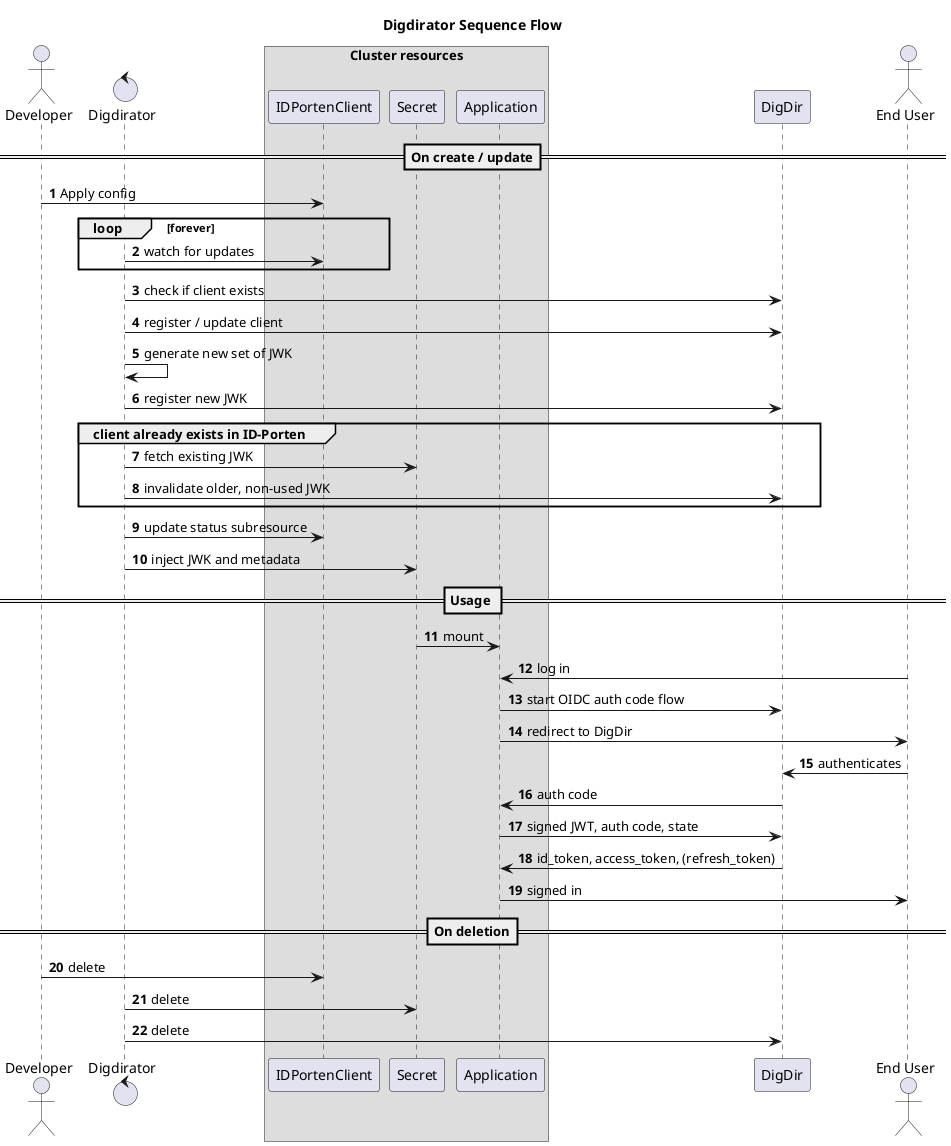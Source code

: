 @startuml component
title Digdirator Sequence Flow
skinparam maxMessageSize 300
autonumber

actor developer as "Developer"
control digdirator as "Digdirator"

box "Cluster resources"
participant IDPortenClient
participant Secret
participant Application
end box

participant digdir as "DigDir"
actor enduser as "End User"

==On create / update==
developer -> IDPortenClient: Apply config

loop forever
	digdirator -> IDPortenClient: watch for updates
end

digdirator -> digdir: check if client exists
digdirator -> digdir: register / update client
digdirator -> digdirator: generate new set of JWK
digdirator -> digdir: register new JWK

group client already exists in ID-Porten
    digdirator -> Secret: fetch existing JWK
    digdirator -> digdir: invalidate older, non-used JWK
end

digdirator -> IDPortenClient: update status subresource
digdirator -> Secret: inject JWK and metadata

== Usage ==

Secret -> Application: mount
enduser -> Application: log in
Application -> digdir: start OIDC auth code flow
Application -> enduser: redirect to DigDir
enduser -> digdir: authenticates
digdir -> Application: auth code
Application -> digdir: signed JWT, auth code, state
digdir -> Application: id_token, access_token, (refresh_token)
Application -> enduser: signed in

==On deletion==
    developer -> IDPortenClient: delete
    digdirator -> Secret: delete
    digdirator -> digdir: delete

@enduml
